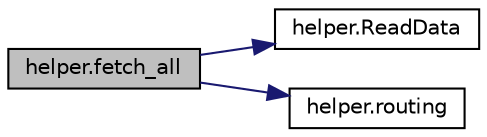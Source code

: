 digraph "helper.fetch_all"
{
 // INTERACTIVE_SVG=YES
 // LATEX_PDF_SIZE
  edge [fontname="Helvetica",fontsize="10",labelfontname="Helvetica",labelfontsize="10"];
  node [fontname="Helvetica",fontsize="10",shape=record];
  rankdir="LR";
  Node1 [label="helper.fetch_all",height=0.2,width=0.4,color="black", fillcolor="grey75", style="filled", fontcolor="black",tooltip=" "];
  Node1 -> Node2 [color="midnightblue",fontsize="10",style="solid",fontname="Helvetica"];
  Node2 [label="helper.ReadData",height=0.2,width=0.4,color="black", fillcolor="white", style="filled",URL="$namespacehelper.html#a4f035c06935b68c932aaa574bbeab7fb",tooltip=" "];
  Node1 -> Node3 [color="midnightblue",fontsize="10",style="solid",fontname="Helvetica"];
  Node3 [label="helper.routing",height=0.2,width=0.4,color="black", fillcolor="white", style="filled",URL="$namespacehelper.html#a53d2b4d75057d5bd44c9849037a42168",tooltip=" "];
}
